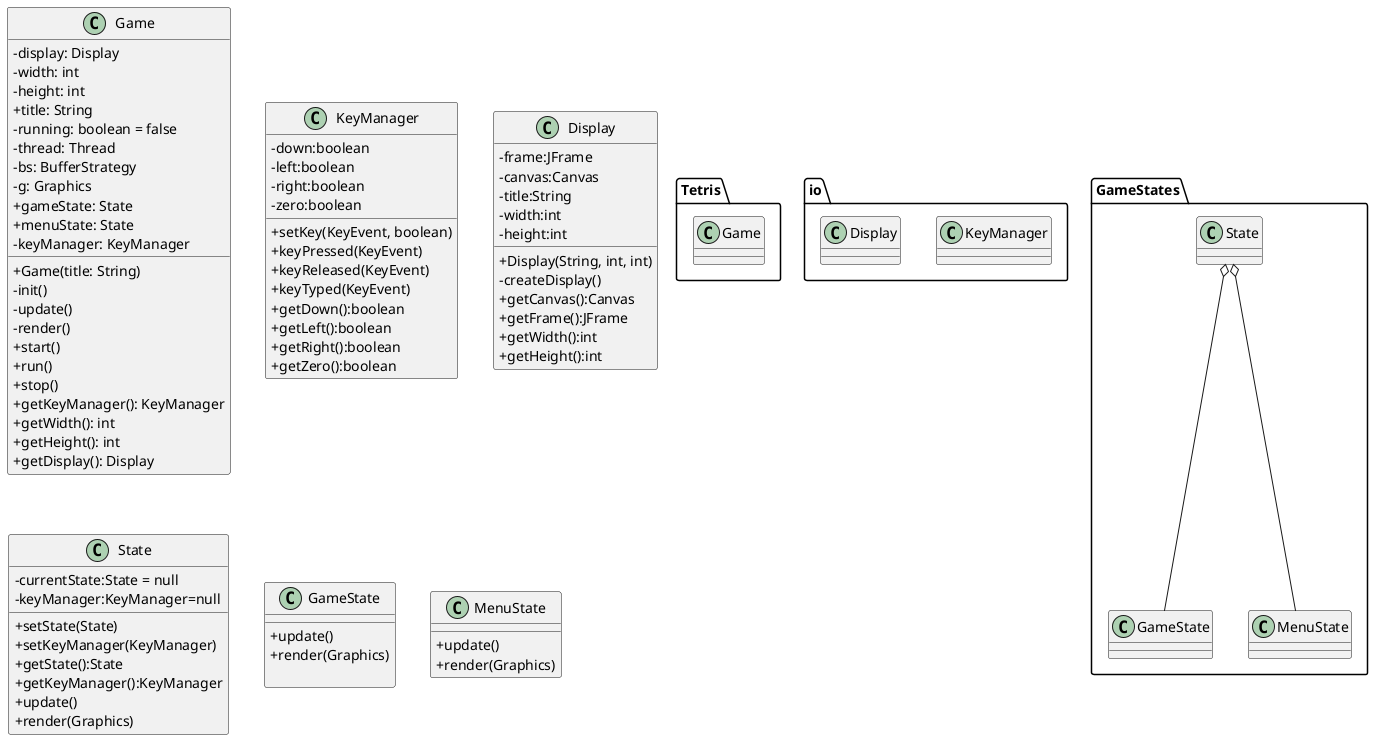 @startuml
skinparam classAttributeIconSize 0

package "Tetris"{
  class Game  
}

package "io"{
  class KeyManager
  class Display
}

package "GameStates"{
  class State
  class GameState
  class MenuState
}

State o-- GameState
State o-- MenuState

class Game {
  -display: Display
  -width: int
  -height: int
  +title: String
  -running: boolean = false
  -thread: Thread
  -bs: BufferStrategy
  -g: Graphics
  +gameState: State
  +menuState: State
  -keyManager: KeyManager
  __
  +Game(title: String)
  -init()
  -update()
  -render()
  +start()
  +run()
  +stop()
  +getKeyManager(): KeyManager
  +getWidth(): int
  +getHeight(): int
  +getDisplay(): Display
}

class KeyManager {
  -down:boolean
  -left:boolean
  -right:boolean
  -zero:boolean
  __
  +setKey(KeyEvent, boolean)
  +keyPressed(KeyEvent)
  +keyReleased(KeyEvent)
  +keyTyped(KeyEvent)
  +getDown():boolean
  +getLeft():boolean
  +getRight():boolean
  +getZero():boolean
}

class Display {
  -frame:JFrame
  -canvas:Canvas
  -title:String
  -width:int
  -height:int
  __
  +Display(String, int, int)
  -createDisplay()
  +getCanvas():Canvas
  +getFrame():JFrame
  +getWidth():int
  +getHeight():int
}

class State{
  -currentState:State = null
  -keyManager:KeyManager=null
  __
  +setState(State)
  +setKeyManager(KeyManager)
  +getState():State
  +getKeyManager():KeyManager
  +update()
  +render(Graphics)
}

class GameState{
  __
  +update()
  +render(Graphics)

}

class MenuState{
  __
  +update()
  +render(Graphics)
}

@enduml
